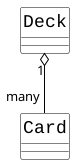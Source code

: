 @startuml
skinparam classbackgroundcolor #ffffff
skinparam classarrowcolor #000000
skinparam classdiamondbackgroundcolor #ffffff
skinparam classdiamondbordercolor #000000
skinparam classbordercolor #000000
skinparam classfontsize 18
skinparam classfontname "Liberation Mono"
skinparam classattributefontsize 18
skinparam classattributefontname "Liberation Mono"
skinparam classAttributeIconSize 0
hide circle

Deck "1" o-- "many" Card

@enduml
